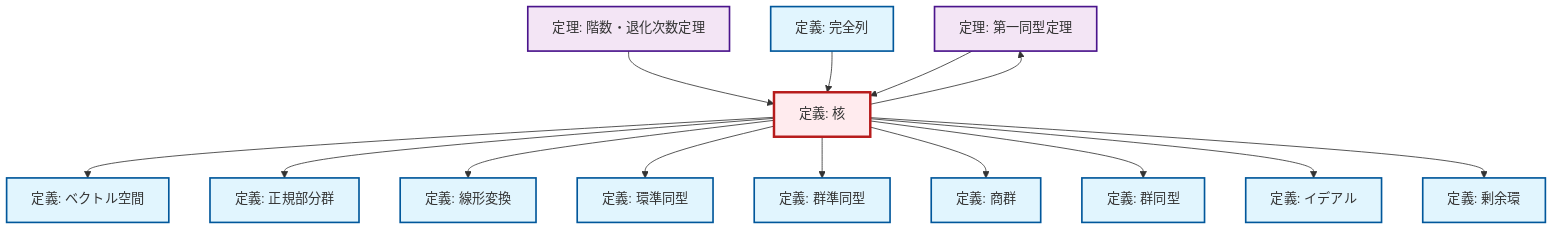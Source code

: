 graph TD
    classDef definition fill:#e1f5fe,stroke:#01579b,stroke-width:2px
    classDef theorem fill:#f3e5f5,stroke:#4a148c,stroke-width:2px
    classDef axiom fill:#fff3e0,stroke:#e65100,stroke-width:2px
    classDef example fill:#e8f5e9,stroke:#1b5e20,stroke-width:2px
    classDef current fill:#ffebee,stroke:#b71c1c,stroke-width:3px
    def-isomorphism["定義: 群同型"]:::definition
    def-vector-space["定義: ベクトル空間"]:::definition
    def-ideal["定義: イデアル"]:::definition
    def-homomorphism["定義: 群準同型"]:::definition
    def-quotient-group["定義: 商群"]:::definition
    def-ring-homomorphism["定義: 環準同型"]:::definition
    thm-first-isomorphism["定理: 第一同型定理"]:::theorem
    def-exact-sequence["定義: 完全列"]:::definition
    def-linear-transformation["定義: 線形変換"]:::definition
    def-kernel["定義: 核"]:::definition
    thm-rank-nullity["定理: 階数・退化次数定理"]:::theorem
    def-normal-subgroup["定義: 正規部分群"]:::definition
    def-quotient-ring["定義: 剰余環"]:::definition
    def-kernel --> def-vector-space
    def-kernel --> thm-first-isomorphism
    def-kernel --> def-normal-subgroup
    def-kernel --> def-linear-transformation
    def-kernel --> def-ring-homomorphism
    thm-rank-nullity --> def-kernel
    def-kernel --> def-homomorphism
    def-kernel --> def-quotient-group
    def-exact-sequence --> def-kernel
    thm-first-isomorphism --> def-kernel
    def-kernel --> def-isomorphism
    def-kernel --> def-ideal
    def-kernel --> def-quotient-ring
    class def-kernel current